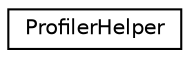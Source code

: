 digraph G
{
  edge [fontname="Helvetica",fontsize="10",labelfontname="Helvetica",labelfontsize="10"];
  node [fontname="Helvetica",fontsize="10",shape=record];
  rankdir="LR";
  Node1 [label="ProfilerHelper",height=0.2,width=0.4,color="black", fillcolor="white", style="filled",URL="$class_profiler_helper.html"];
}
